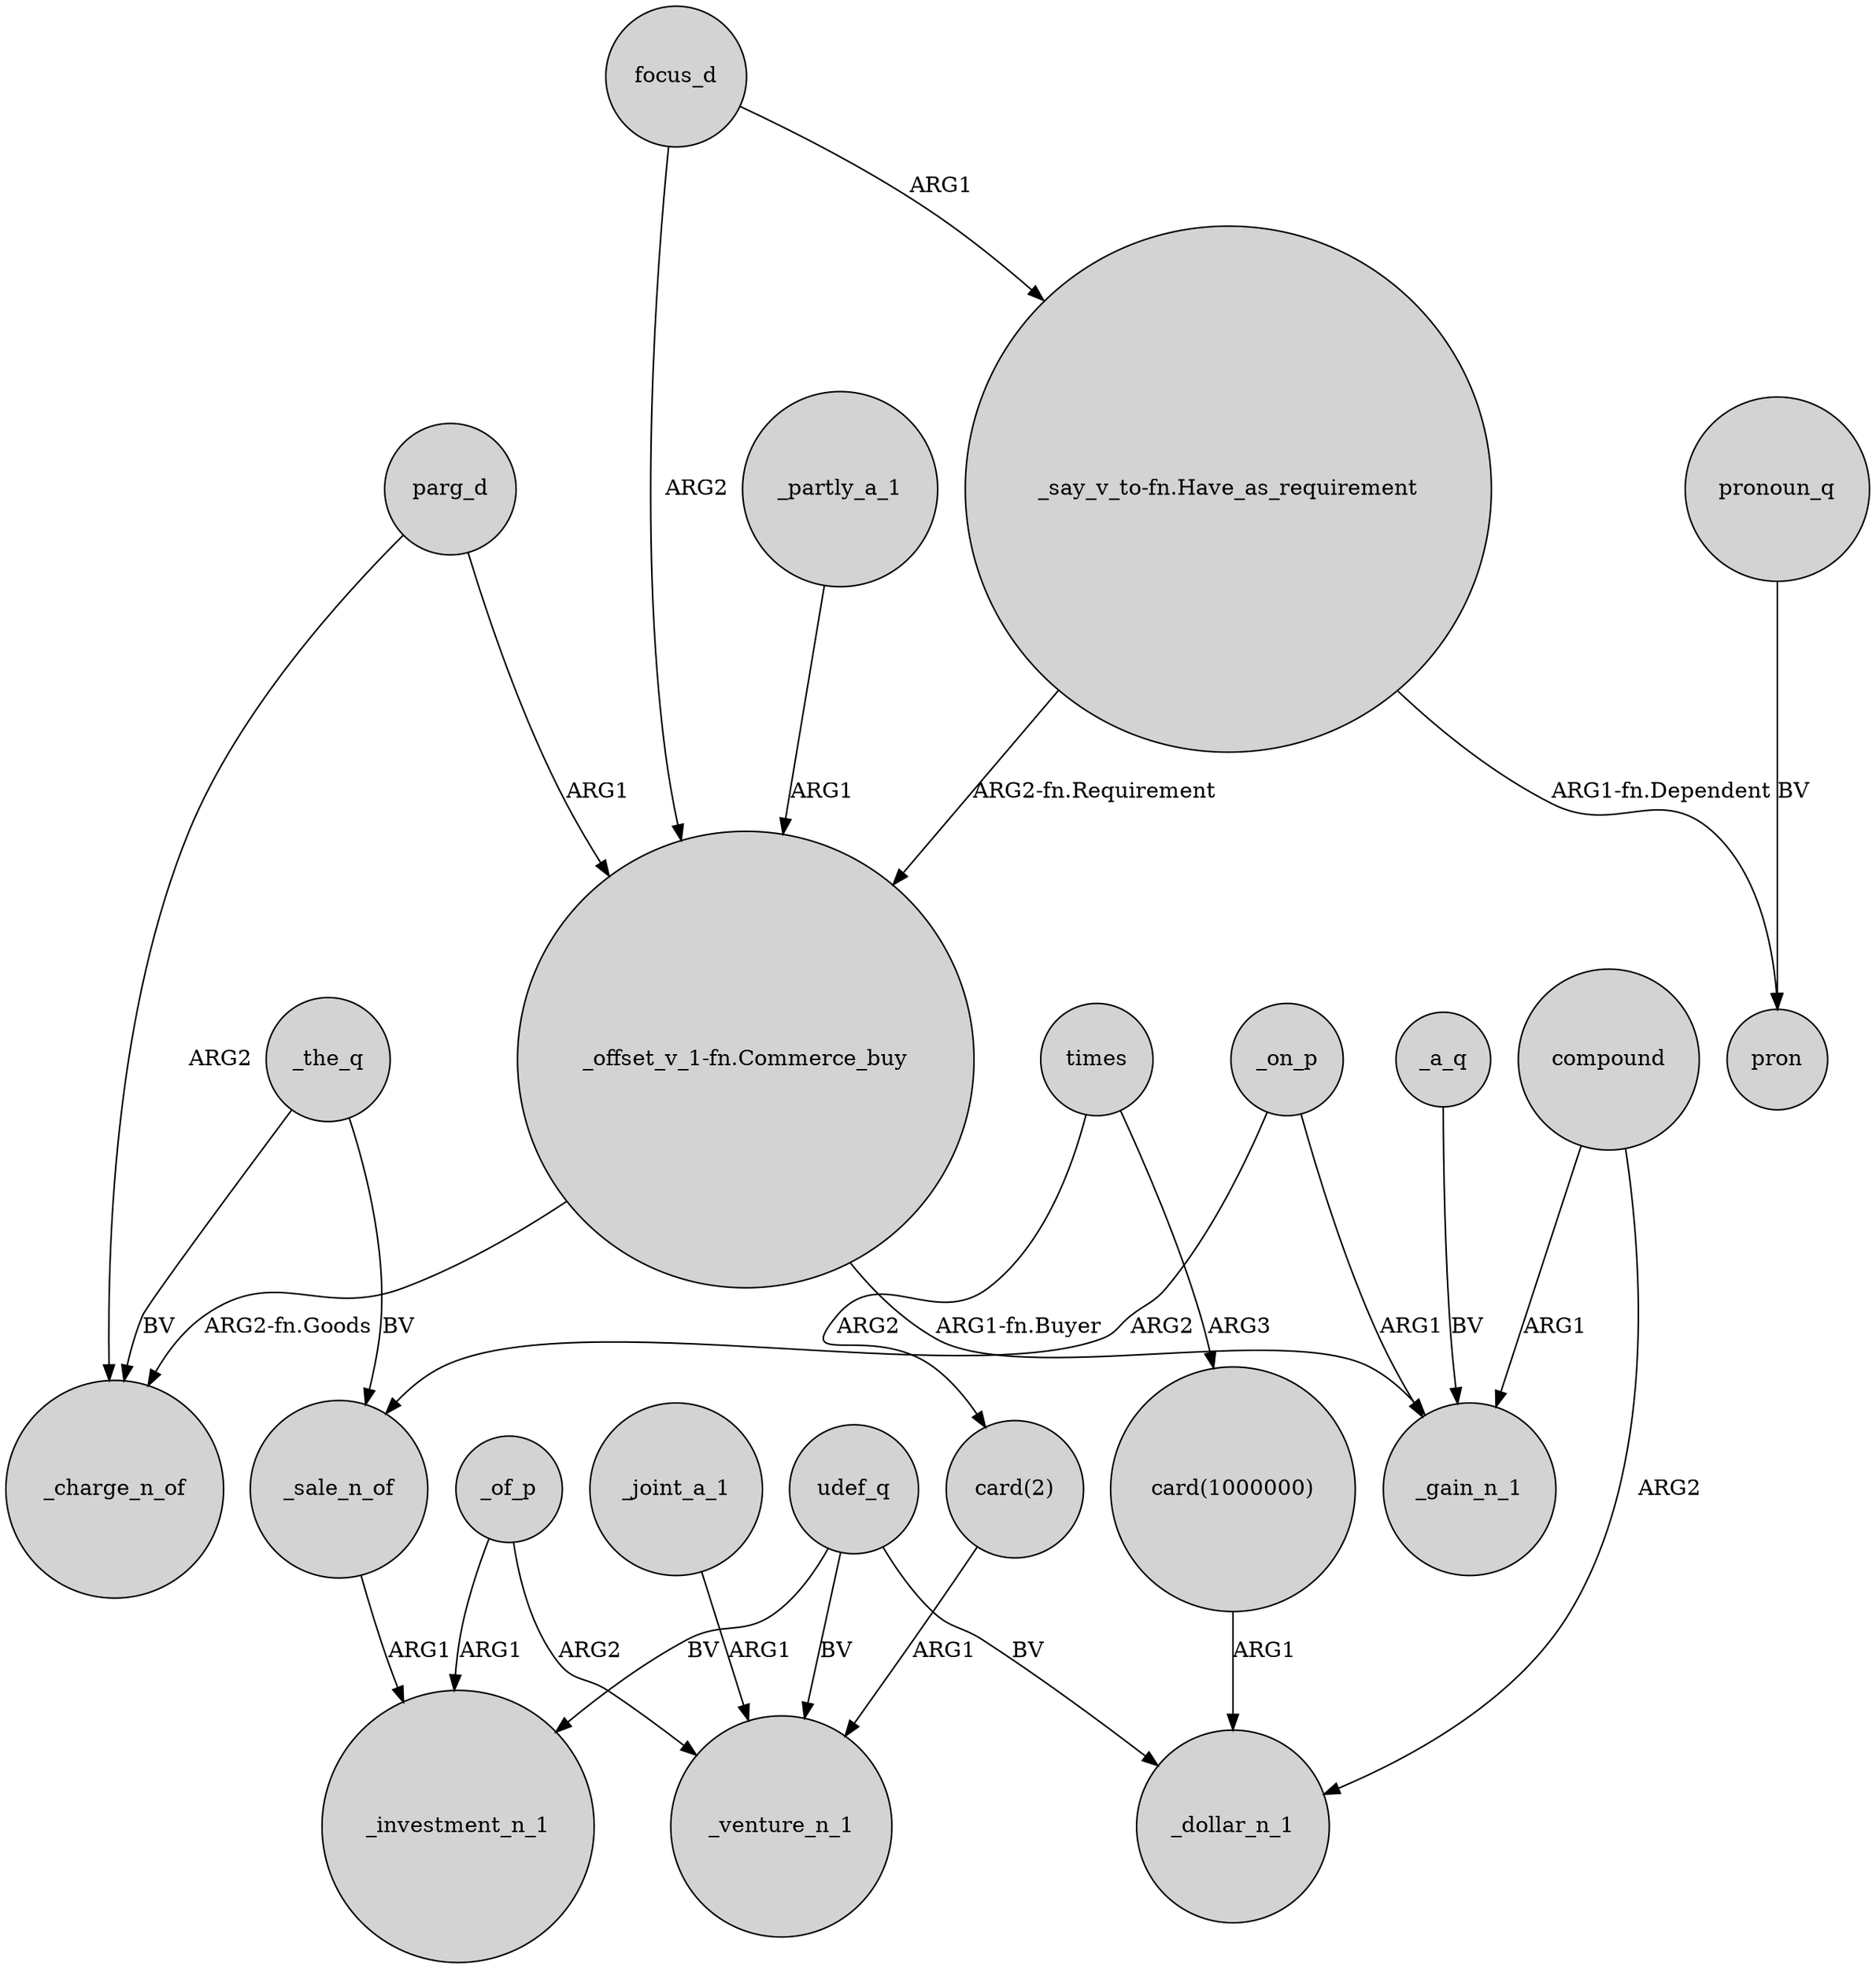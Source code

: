 digraph {
	node [shape=circle style=filled]
	parg_d -> "_offset_v_1-fn.Commerce_buy" [label=ARG1]
	_partly_a_1 -> "_offset_v_1-fn.Commerce_buy" [label=ARG1]
	focus_d -> "_offset_v_1-fn.Commerce_buy" [label=ARG2]
	"_offset_v_1-fn.Commerce_buy" -> _charge_n_of [label="ARG2-fn.Goods"]
	_joint_a_1 -> _venture_n_1 [label=ARG1]
	_on_p -> _sale_n_of [label=ARG2]
	_the_q -> _charge_n_of [label=BV]
	focus_d -> "_say_v_to-fn.Have_as_requirement" [label=ARG1]
	_of_p -> _venture_n_1 [label=ARG2]
	times -> "card(1000000)" [label=ARG3]
	compound -> _dollar_n_1 [label=ARG2]
	pronoun_q -> pron [label=BV]
	"_say_v_to-fn.Have_as_requirement" -> "_offset_v_1-fn.Commerce_buy" [label="ARG2-fn.Requirement"]
	"card(2)" -> _venture_n_1 [label=ARG1]
	"_say_v_to-fn.Have_as_requirement" -> pron [label="ARG1-fn.Dependent"]
	udef_q -> _dollar_n_1 [label=BV]
	_a_q -> _gain_n_1 [label=BV]
	"card(1000000)" -> _dollar_n_1 [label=ARG1]
	_sale_n_of -> _investment_n_1 [label=ARG1]
	udef_q -> _investment_n_1 [label=BV]
	_on_p -> _gain_n_1 [label=ARG1]
	compound -> _gain_n_1 [label=ARG1]
	parg_d -> _charge_n_of [label=ARG2]
	udef_q -> _venture_n_1 [label=BV]
	"_offset_v_1-fn.Commerce_buy" -> _gain_n_1 [label="ARG1-fn.Buyer"]
	_the_q -> _sale_n_of [label=BV]
	_of_p -> _investment_n_1 [label=ARG1]
	times -> "card(2)" [label=ARG2]
}

